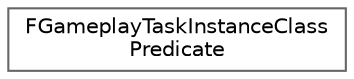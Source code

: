 digraph "Graphical Class Hierarchy"
{
 // INTERACTIVE_SVG=YES
 // LATEX_PDF_SIZE
  bgcolor="transparent";
  edge [fontname=Helvetica,fontsize=10,labelfontname=Helvetica,labelfontsize=10];
  node [fontname=Helvetica,fontsize=10,shape=box,height=0.2,width=0.4];
  rankdir="LR";
  Node0 [id="Node000000",label="FGameplayTaskInstanceClass\lPredicate",height=0.2,width=0.4,color="grey40", fillcolor="white", style="filled",URL="$d7/d3a/structFGameplayTaskInstanceClassPredicate.html",tooltip=" "];
}
